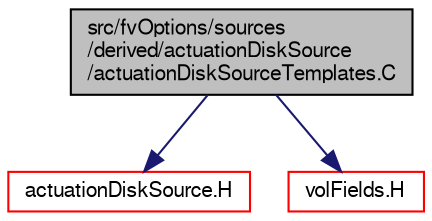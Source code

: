 digraph "src/fvOptions/sources/derived/actuationDiskSource/actuationDiskSourceTemplates.C"
{
  bgcolor="transparent";
  edge [fontname="FreeSans",fontsize="10",labelfontname="FreeSans",labelfontsize="10"];
  node [fontname="FreeSans",fontsize="10",shape=record];
  Node0 [label="src/fvOptions/sources\l/derived/actuationDiskSource\l/actuationDiskSourceTemplates.C",height=0.2,width=0.4,color="black", fillcolor="grey75", style="filled", fontcolor="black"];
  Node0 -> Node1 [color="midnightblue",fontsize="10",style="solid",fontname="FreeSans"];
  Node1 [label="actuationDiskSource.H",height=0.2,width=0.4,color="red",URL="$a04640.html"];
  Node0 -> Node304 [color="midnightblue",fontsize="10",style="solid",fontname="FreeSans"];
  Node304 [label="volFields.H",height=0.2,width=0.4,color="red",URL="$a02750.html"];
}
